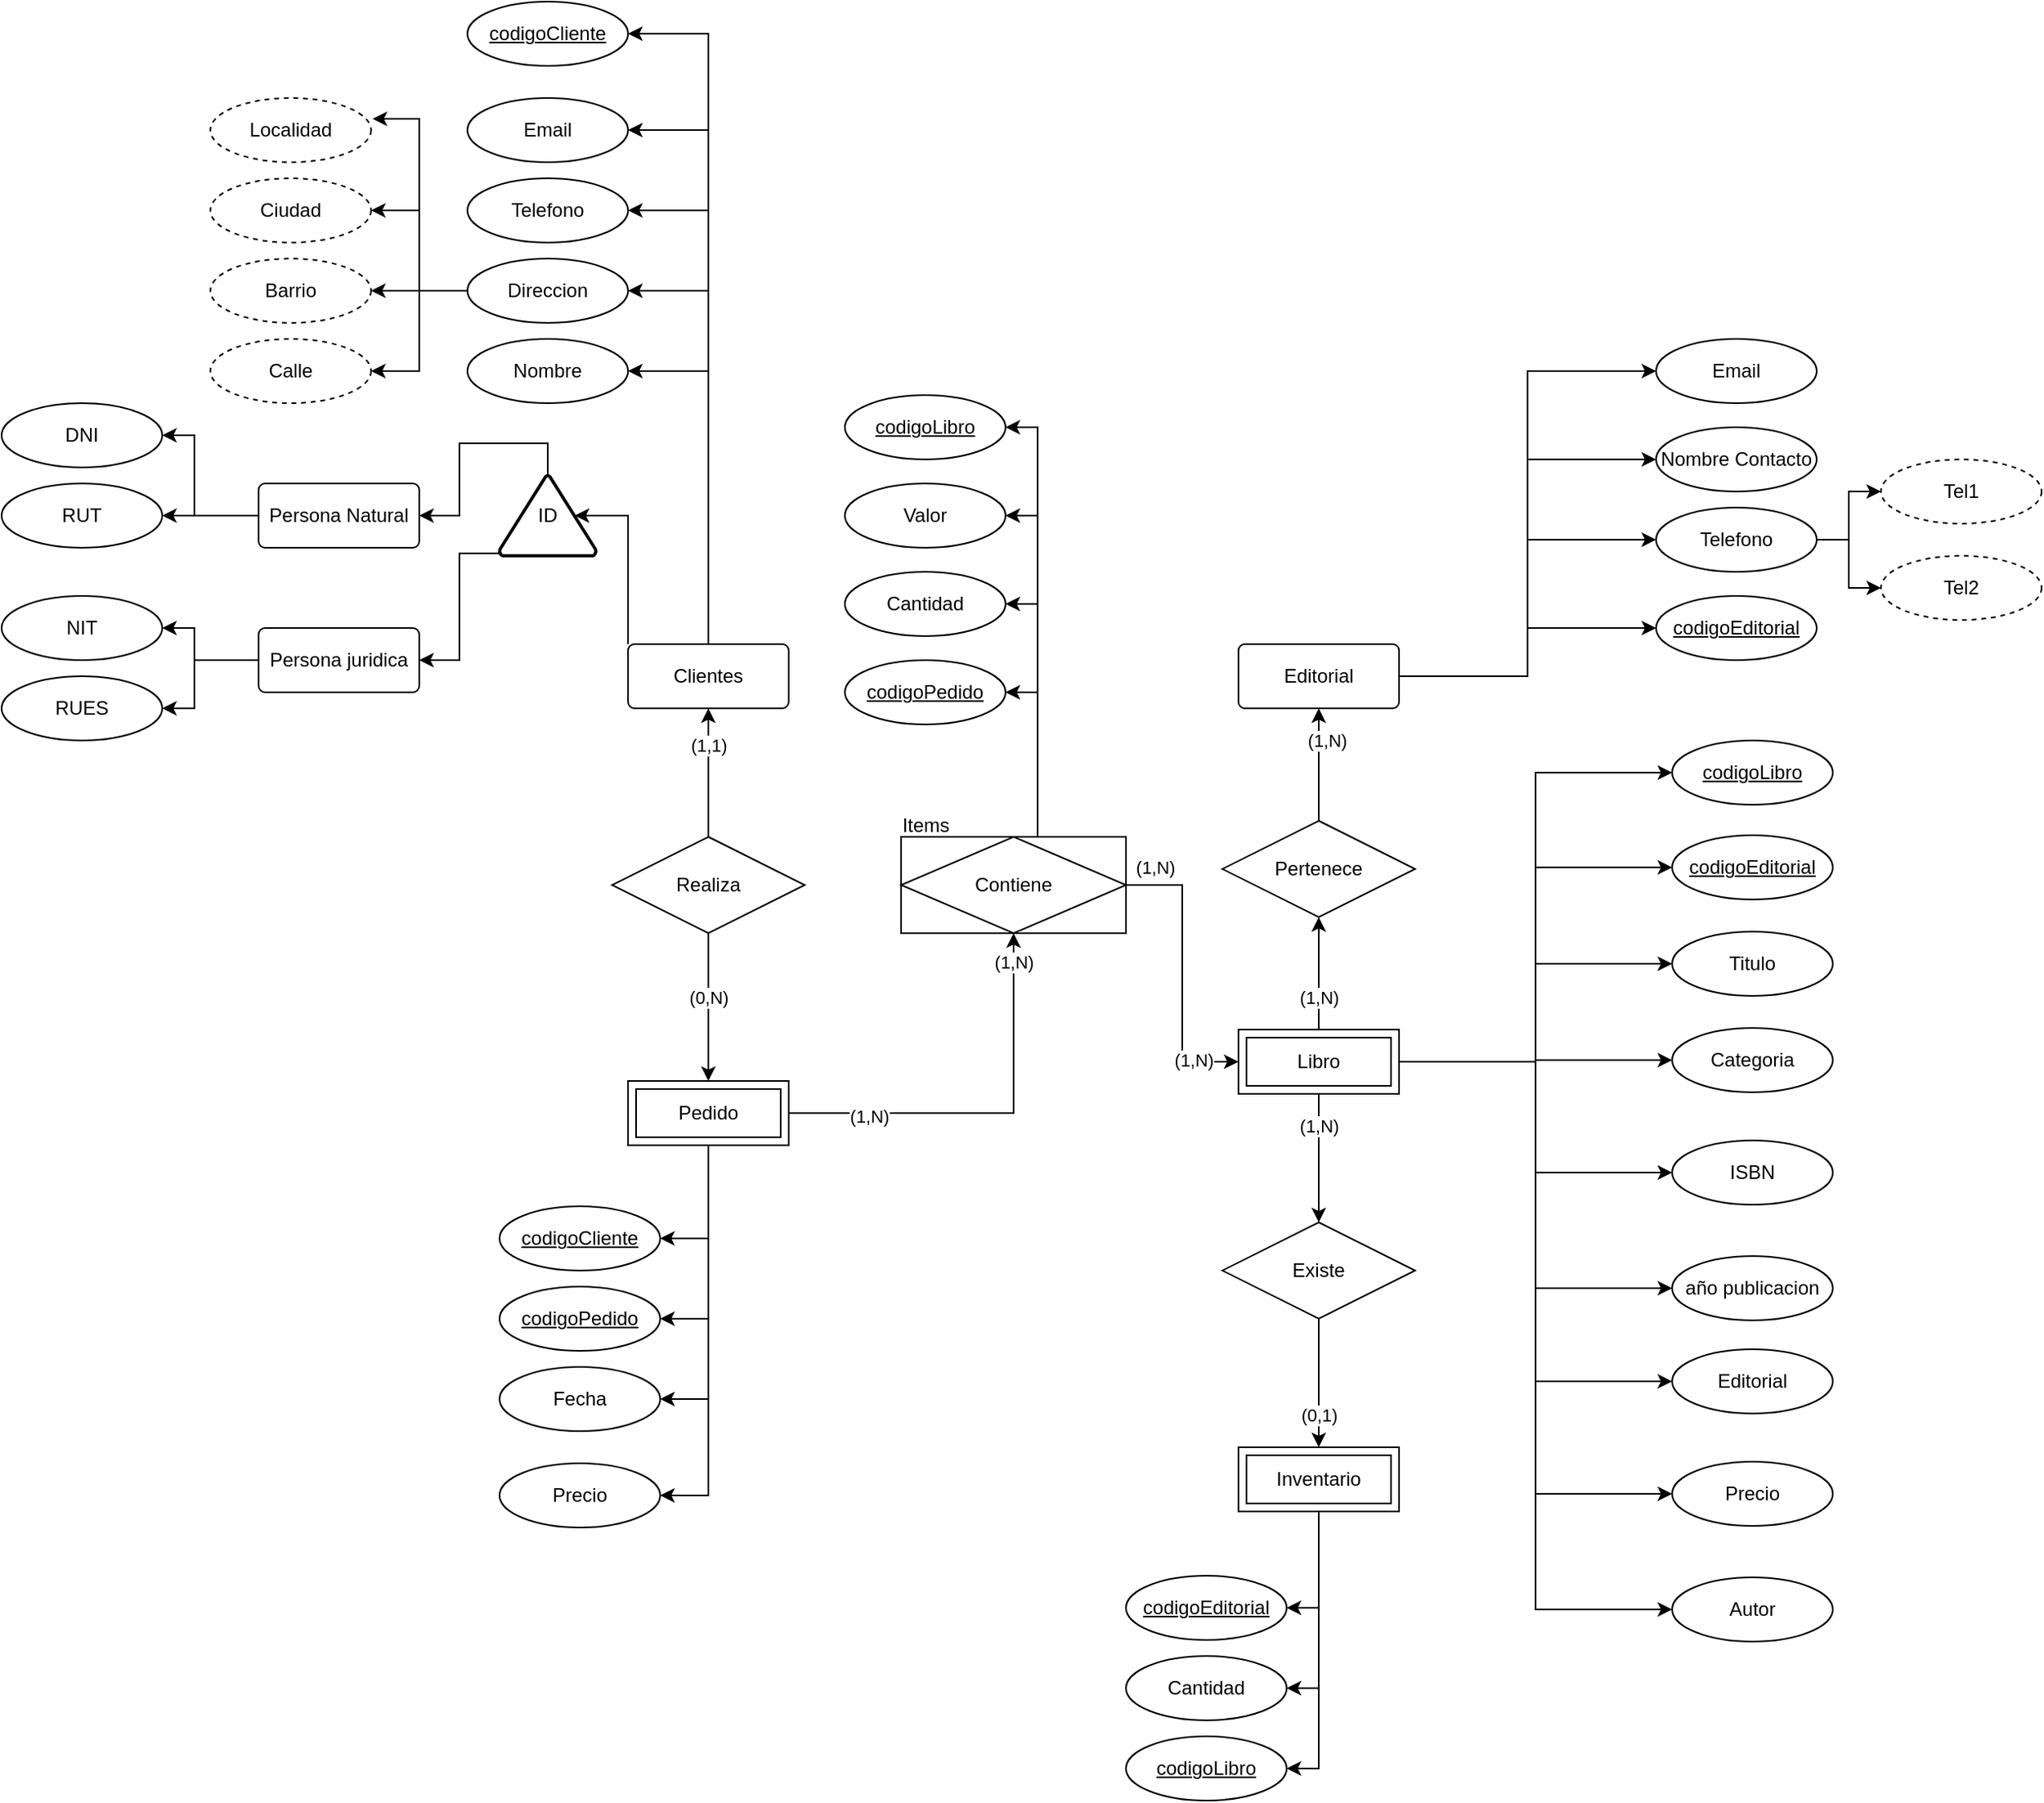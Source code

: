 <mxfile version="27.0.3">
  <diagram name="Página-1" id="Roh5DeaUwdwDcN9hR8X1">
    <mxGraphModel dx="4877" dy="1873" grid="1" gridSize="10" guides="1" tooltips="1" connect="1" arrows="1" fold="1" page="1" pageScale="1" pageWidth="827" pageHeight="1169" math="0" shadow="0">
      <root>
        <mxCell id="0" />
        <mxCell id="1" parent="0" />
        <mxCell id="jLFk8ZR3Sxxu4QvvtV1Y-114" style="edgeStyle=orthogonalEdgeStyle;rounded=0;orthogonalLoop=1;jettySize=auto;html=1;exitX=1;exitY=0.5;exitDx=0;exitDy=0;entryX=0;entryY=0.5;entryDx=0;entryDy=0;" edge="1" parent="1" source="jLFk8ZR3Sxxu4QvvtV1Y-1" target="jLFk8ZR3Sxxu4QvvtV1Y-103">
          <mxGeometry relative="1" as="geometry" />
        </mxCell>
        <mxCell id="jLFk8ZR3Sxxu4QvvtV1Y-115" style="edgeStyle=orthogonalEdgeStyle;rounded=0;orthogonalLoop=1;jettySize=auto;html=1;exitX=1;exitY=0.5;exitDx=0;exitDy=0;entryX=0;entryY=0.5;entryDx=0;entryDy=0;" edge="1" parent="1" source="jLFk8ZR3Sxxu4QvvtV1Y-1" target="jLFk8ZR3Sxxu4QvvtV1Y-102">
          <mxGeometry relative="1" as="geometry" />
        </mxCell>
        <mxCell id="jLFk8ZR3Sxxu4QvvtV1Y-116" style="edgeStyle=orthogonalEdgeStyle;rounded=0;orthogonalLoop=1;jettySize=auto;html=1;exitX=1;exitY=0.5;exitDx=0;exitDy=0;entryX=0;entryY=0.5;entryDx=0;entryDy=0;" edge="1" parent="1" source="jLFk8ZR3Sxxu4QvvtV1Y-1" target="jLFk8ZR3Sxxu4QvvtV1Y-104">
          <mxGeometry relative="1" as="geometry" />
        </mxCell>
        <mxCell id="jLFk8ZR3Sxxu4QvvtV1Y-121" style="edgeStyle=orthogonalEdgeStyle;rounded=0;orthogonalLoop=1;jettySize=auto;html=1;exitX=1;exitY=0.5;exitDx=0;exitDy=0;entryX=0;entryY=0.5;entryDx=0;entryDy=0;" edge="1" parent="1" source="jLFk8ZR3Sxxu4QvvtV1Y-1" target="jLFk8ZR3Sxxu4QvvtV1Y-120">
          <mxGeometry relative="1" as="geometry" />
        </mxCell>
        <mxCell id="jLFk8ZR3Sxxu4QvvtV1Y-1" value="Editorial" style="rounded=1;arcSize=10;whiteSpace=wrap;html=1;align=center;" vertex="1" parent="1">
          <mxGeometry x="640" y="420" width="100" height="40" as="geometry" />
        </mxCell>
        <mxCell id="jLFk8ZR3Sxxu4QvvtV1Y-45" style="edgeStyle=orthogonalEdgeStyle;rounded=0;orthogonalLoop=1;jettySize=auto;html=1;exitX=0.5;exitY=0;exitDx=0;exitDy=0;entryX=1;entryY=0.5;entryDx=0;entryDy=0;" edge="1" parent="1" source="jLFk8ZR3Sxxu4QvvtV1Y-2" target="jLFk8ZR3Sxxu4QvvtV1Y-43">
          <mxGeometry relative="1" as="geometry" />
        </mxCell>
        <mxCell id="jLFk8ZR3Sxxu4QvvtV1Y-46" style="edgeStyle=orthogonalEdgeStyle;rounded=0;orthogonalLoop=1;jettySize=auto;html=1;exitX=0.5;exitY=0;exitDx=0;exitDy=0;entryX=1;entryY=0.5;entryDx=0;entryDy=0;" edge="1" parent="1" source="jLFk8ZR3Sxxu4QvvtV1Y-2" target="jLFk8ZR3Sxxu4QvvtV1Y-41">
          <mxGeometry relative="1" as="geometry" />
        </mxCell>
        <mxCell id="jLFk8ZR3Sxxu4QvvtV1Y-47" style="edgeStyle=orthogonalEdgeStyle;rounded=0;orthogonalLoop=1;jettySize=auto;html=1;exitX=0.5;exitY=0;exitDx=0;exitDy=0;entryX=1;entryY=0.5;entryDx=0;entryDy=0;" edge="1" parent="1" source="jLFk8ZR3Sxxu4QvvtV1Y-2" target="jLFk8ZR3Sxxu4QvvtV1Y-42">
          <mxGeometry relative="1" as="geometry" />
        </mxCell>
        <mxCell id="jLFk8ZR3Sxxu4QvvtV1Y-48" style="edgeStyle=orthogonalEdgeStyle;rounded=0;orthogonalLoop=1;jettySize=auto;html=1;exitX=0.5;exitY=0;exitDx=0;exitDy=0;entryX=1;entryY=0.5;entryDx=0;entryDy=0;" edge="1" parent="1" source="jLFk8ZR3Sxxu4QvvtV1Y-2" target="jLFk8ZR3Sxxu4QvvtV1Y-44">
          <mxGeometry relative="1" as="geometry" />
        </mxCell>
        <mxCell id="jLFk8ZR3Sxxu4QvvtV1Y-119" style="edgeStyle=orthogonalEdgeStyle;rounded=0;orthogonalLoop=1;jettySize=auto;html=1;exitX=0.5;exitY=0;exitDx=0;exitDy=0;entryX=1;entryY=0.5;entryDx=0;entryDy=0;" edge="1" parent="1" source="jLFk8ZR3Sxxu4QvvtV1Y-2" target="jLFk8ZR3Sxxu4QvvtV1Y-117">
          <mxGeometry relative="1" as="geometry" />
        </mxCell>
        <mxCell id="jLFk8ZR3Sxxu4QvvtV1Y-2" value="Clientes" style="rounded=1;arcSize=10;whiteSpace=wrap;html=1;align=center;" vertex="1" parent="1">
          <mxGeometry x="260" y="420" width="100" height="40" as="geometry" />
        </mxCell>
        <mxCell id="jLFk8ZR3Sxxu4QvvtV1Y-138" style="edgeStyle=orthogonalEdgeStyle;rounded=0;orthogonalLoop=1;jettySize=auto;html=1;exitX=0.5;exitY=1;exitDx=0;exitDy=0;entryX=1;entryY=0.5;entryDx=0;entryDy=0;" edge="1" parent="1" source="jLFk8ZR3Sxxu4QvvtV1Y-3" target="jLFk8ZR3Sxxu4QvvtV1Y-126">
          <mxGeometry relative="1" as="geometry" />
        </mxCell>
        <mxCell id="jLFk8ZR3Sxxu4QvvtV1Y-139" style="edgeStyle=orthogonalEdgeStyle;rounded=0;orthogonalLoop=1;jettySize=auto;html=1;exitX=0.5;exitY=1;exitDx=0;exitDy=0;entryX=1;entryY=0.5;entryDx=0;entryDy=0;" edge="1" parent="1" source="jLFk8ZR3Sxxu4QvvtV1Y-3" target="jLFk8ZR3Sxxu4QvvtV1Y-86">
          <mxGeometry relative="1" as="geometry" />
        </mxCell>
        <mxCell id="jLFk8ZR3Sxxu4QvvtV1Y-142" style="edgeStyle=orthogonalEdgeStyle;rounded=0;orthogonalLoop=1;jettySize=auto;html=1;exitX=0.5;exitY=1;exitDx=0;exitDy=0;entryX=1;entryY=0.5;entryDx=0;entryDy=0;" edge="1" parent="1" source="jLFk8ZR3Sxxu4QvvtV1Y-3" target="jLFk8ZR3Sxxu4QvvtV1Y-141">
          <mxGeometry relative="1" as="geometry" />
        </mxCell>
        <mxCell id="jLFk8ZR3Sxxu4QvvtV1Y-3" value="Inventario" style="shape=ext;margin=3;double=1;whiteSpace=wrap;html=1;align=center;" vertex="1" parent="1">
          <mxGeometry x="640" y="920" width="100" height="40" as="geometry" />
        </mxCell>
        <mxCell id="jLFk8ZR3Sxxu4QvvtV1Y-27" style="edgeStyle=orthogonalEdgeStyle;rounded=0;orthogonalLoop=1;jettySize=auto;html=1;exitX=0.5;exitY=0;exitDx=0;exitDy=0;entryX=0.5;entryY=1;entryDx=0;entryDy=0;" edge="1" parent="1" source="jLFk8ZR3Sxxu4QvvtV1Y-4" target="jLFk8ZR3Sxxu4QvvtV1Y-26">
          <mxGeometry relative="1" as="geometry" />
        </mxCell>
        <mxCell id="jLFk8ZR3Sxxu4QvvtV1Y-32" style="edgeStyle=orthogonalEdgeStyle;rounded=0;orthogonalLoop=1;jettySize=auto;html=1;exitX=0.5;exitY=1;exitDx=0;exitDy=0;entryX=0.5;entryY=0;entryDx=0;entryDy=0;" edge="1" parent="1" source="jLFk8ZR3Sxxu4QvvtV1Y-4" target="jLFk8ZR3Sxxu4QvvtV1Y-31">
          <mxGeometry relative="1" as="geometry" />
        </mxCell>
        <mxCell id="jLFk8ZR3Sxxu4QvvtV1Y-95" style="edgeStyle=orthogonalEdgeStyle;rounded=0;orthogonalLoop=1;jettySize=auto;html=1;exitX=1;exitY=0.5;exitDx=0;exitDy=0;entryX=0;entryY=0.5;entryDx=0;entryDy=0;" edge="1" parent="1" source="jLFk8ZR3Sxxu4QvvtV1Y-4" target="jLFk8ZR3Sxxu4QvvtV1Y-94">
          <mxGeometry relative="1" as="geometry" />
        </mxCell>
        <mxCell id="jLFk8ZR3Sxxu4QvvtV1Y-96" style="edgeStyle=orthogonalEdgeStyle;rounded=0;orthogonalLoop=1;jettySize=auto;html=1;exitX=1;exitY=0.5;exitDx=0;exitDy=0;entryX=0;entryY=0.5;entryDx=0;entryDy=0;" edge="1" parent="1" source="jLFk8ZR3Sxxu4QvvtV1Y-4" target="jLFk8ZR3Sxxu4QvvtV1Y-88">
          <mxGeometry relative="1" as="geometry" />
        </mxCell>
        <mxCell id="jLFk8ZR3Sxxu4QvvtV1Y-97" style="edgeStyle=orthogonalEdgeStyle;rounded=0;orthogonalLoop=1;jettySize=auto;html=1;exitX=1;exitY=0.5;exitDx=0;exitDy=0;entryX=0;entryY=0.5;entryDx=0;entryDy=0;" edge="1" parent="1" source="jLFk8ZR3Sxxu4QvvtV1Y-4" target="jLFk8ZR3Sxxu4QvvtV1Y-89">
          <mxGeometry relative="1" as="geometry" />
        </mxCell>
        <mxCell id="jLFk8ZR3Sxxu4QvvtV1Y-98" style="edgeStyle=orthogonalEdgeStyle;rounded=0;orthogonalLoop=1;jettySize=auto;html=1;exitX=1;exitY=0.5;exitDx=0;exitDy=0;entryX=0;entryY=0.5;entryDx=0;entryDy=0;" edge="1" parent="1" source="jLFk8ZR3Sxxu4QvvtV1Y-4" target="jLFk8ZR3Sxxu4QvvtV1Y-90">
          <mxGeometry relative="1" as="geometry" />
        </mxCell>
        <mxCell id="jLFk8ZR3Sxxu4QvvtV1Y-99" style="edgeStyle=orthogonalEdgeStyle;rounded=0;orthogonalLoop=1;jettySize=auto;html=1;exitX=1;exitY=0.5;exitDx=0;exitDy=0;entryX=0;entryY=0.5;entryDx=0;entryDy=0;" edge="1" parent="1" source="jLFk8ZR3Sxxu4QvvtV1Y-4" target="jLFk8ZR3Sxxu4QvvtV1Y-91">
          <mxGeometry relative="1" as="geometry" />
        </mxCell>
        <mxCell id="jLFk8ZR3Sxxu4QvvtV1Y-100" style="edgeStyle=orthogonalEdgeStyle;rounded=0;orthogonalLoop=1;jettySize=auto;html=1;exitX=1;exitY=0.5;exitDx=0;exitDy=0;entryX=0;entryY=0.5;entryDx=0;entryDy=0;" edge="1" parent="1" source="jLFk8ZR3Sxxu4QvvtV1Y-4" target="jLFk8ZR3Sxxu4QvvtV1Y-92">
          <mxGeometry relative="1" as="geometry" />
        </mxCell>
        <mxCell id="jLFk8ZR3Sxxu4QvvtV1Y-101" style="edgeStyle=orthogonalEdgeStyle;rounded=0;orthogonalLoop=1;jettySize=auto;html=1;exitX=1;exitY=0.5;exitDx=0;exitDy=0;entryX=0;entryY=0.5;entryDx=0;entryDy=0;" edge="1" parent="1" source="jLFk8ZR3Sxxu4QvvtV1Y-4" target="jLFk8ZR3Sxxu4QvvtV1Y-93">
          <mxGeometry relative="1" as="geometry" />
        </mxCell>
        <mxCell id="jLFk8ZR3Sxxu4QvvtV1Y-125" style="edgeStyle=orthogonalEdgeStyle;rounded=0;orthogonalLoop=1;jettySize=auto;html=1;exitX=1;exitY=0.5;exitDx=0;exitDy=0;entryX=0;entryY=0.5;entryDx=0;entryDy=0;" edge="1" parent="1" source="jLFk8ZR3Sxxu4QvvtV1Y-4" target="jLFk8ZR3Sxxu4QvvtV1Y-124">
          <mxGeometry relative="1" as="geometry" />
        </mxCell>
        <mxCell id="jLFk8ZR3Sxxu4QvvtV1Y-137" style="edgeStyle=orthogonalEdgeStyle;rounded=0;orthogonalLoop=1;jettySize=auto;html=1;exitX=1;exitY=0.5;exitDx=0;exitDy=0;entryX=0;entryY=0.5;entryDx=0;entryDy=0;" edge="1" parent="1" source="jLFk8ZR3Sxxu4QvvtV1Y-4" target="jLFk8ZR3Sxxu4QvvtV1Y-136">
          <mxGeometry relative="1" as="geometry" />
        </mxCell>
        <mxCell id="jLFk8ZR3Sxxu4QvvtV1Y-4" value="Libro" style="shape=ext;margin=3;double=1;whiteSpace=wrap;html=1;align=center;" vertex="1" parent="1">
          <mxGeometry x="640" y="660" width="100" height="40" as="geometry" />
        </mxCell>
        <mxCell id="jLFk8ZR3Sxxu4QvvtV1Y-23" style="edgeStyle=orthogonalEdgeStyle;rounded=0;orthogonalLoop=1;jettySize=auto;html=1;exitX=1;exitY=0.5;exitDx=0;exitDy=0;entryX=0.5;entryY=1;entryDx=0;entryDy=0;" edge="1" parent="1" source="jLFk8ZR3Sxxu4QvvtV1Y-5" target="jLFk8ZR3Sxxu4QvvtV1Y-36">
          <mxGeometry relative="1" as="geometry">
            <mxPoint x="480" y="590" as="targetPoint" />
          </mxGeometry>
        </mxCell>
        <mxCell id="jLFk8ZR3Sxxu4QvvtV1Y-24" value="(1,N)" style="edgeLabel;html=1;align=center;verticalAlign=middle;resizable=0;points=[];" vertex="1" connectable="0" parent="jLFk8ZR3Sxxu4QvvtV1Y-23">
          <mxGeometry x="-0.607" y="-2" relative="1" as="geometry">
            <mxPoint as="offset" />
          </mxGeometry>
        </mxCell>
        <mxCell id="jLFk8ZR3Sxxu4QvvtV1Y-80" style="edgeStyle=orthogonalEdgeStyle;rounded=0;orthogonalLoop=1;jettySize=auto;html=1;exitX=0.5;exitY=1;exitDx=0;exitDy=0;entryX=1;entryY=0.5;entryDx=0;entryDy=0;" edge="1" parent="1" source="jLFk8ZR3Sxxu4QvvtV1Y-5" target="jLFk8ZR3Sxxu4QvvtV1Y-77">
          <mxGeometry relative="1" as="geometry" />
        </mxCell>
        <mxCell id="jLFk8ZR3Sxxu4QvvtV1Y-81" style="edgeStyle=orthogonalEdgeStyle;rounded=0;orthogonalLoop=1;jettySize=auto;html=1;exitX=0.5;exitY=1;exitDx=0;exitDy=0;entryX=1;entryY=0.5;entryDx=0;entryDy=0;" edge="1" parent="1" source="jLFk8ZR3Sxxu4QvvtV1Y-5" target="jLFk8ZR3Sxxu4QvvtV1Y-78">
          <mxGeometry relative="1" as="geometry" />
        </mxCell>
        <mxCell id="jLFk8ZR3Sxxu4QvvtV1Y-123" style="edgeStyle=orthogonalEdgeStyle;rounded=0;orthogonalLoop=1;jettySize=auto;html=1;exitX=0.5;exitY=1;exitDx=0;exitDy=0;entryX=1;entryY=0.5;entryDx=0;entryDy=0;" edge="1" parent="1" source="jLFk8ZR3Sxxu4QvvtV1Y-5" target="jLFk8ZR3Sxxu4QvvtV1Y-122">
          <mxGeometry relative="1" as="geometry" />
        </mxCell>
        <mxCell id="jLFk8ZR3Sxxu4QvvtV1Y-129" style="edgeStyle=orthogonalEdgeStyle;rounded=0;orthogonalLoop=1;jettySize=auto;html=1;exitX=0.5;exitY=1;exitDx=0;exitDy=0;entryX=1;entryY=0.5;entryDx=0;entryDy=0;" edge="1" parent="1" source="jLFk8ZR3Sxxu4QvvtV1Y-5" target="jLFk8ZR3Sxxu4QvvtV1Y-128">
          <mxGeometry relative="1" as="geometry" />
        </mxCell>
        <mxCell id="jLFk8ZR3Sxxu4QvvtV1Y-5" value="Pedido" style="shape=ext;margin=3;double=1;whiteSpace=wrap;html=1;align=center;" vertex="1" parent="1">
          <mxGeometry x="260" y="692" width="100" height="40" as="geometry" />
        </mxCell>
        <mxCell id="jLFk8ZR3Sxxu4QvvtV1Y-7" style="edgeStyle=orthogonalEdgeStyle;rounded=0;orthogonalLoop=1;jettySize=auto;html=1;" edge="1" parent="1" source="jLFk8ZR3Sxxu4QvvtV1Y-6" target="jLFk8ZR3Sxxu4QvvtV1Y-2">
          <mxGeometry relative="1" as="geometry" />
        </mxCell>
        <mxCell id="jLFk8ZR3Sxxu4QvvtV1Y-16" value="(1,1)" style="edgeLabel;html=1;align=center;verticalAlign=middle;resizable=0;points=[];" vertex="1" connectable="0" parent="jLFk8ZR3Sxxu4QvvtV1Y-7">
          <mxGeometry x="0.429" y="-1" relative="1" as="geometry">
            <mxPoint x="-1" as="offset" />
          </mxGeometry>
        </mxCell>
        <mxCell id="jLFk8ZR3Sxxu4QvvtV1Y-8" style="edgeStyle=orthogonalEdgeStyle;rounded=0;orthogonalLoop=1;jettySize=auto;html=1;" edge="1" parent="1" source="jLFk8ZR3Sxxu4QvvtV1Y-6" target="jLFk8ZR3Sxxu4QvvtV1Y-5">
          <mxGeometry relative="1" as="geometry" />
        </mxCell>
        <mxCell id="jLFk8ZR3Sxxu4QvvtV1Y-6" value="Realiza" style="shape=rhombus;perimeter=rhombusPerimeter;whiteSpace=wrap;html=1;align=center;" vertex="1" parent="1">
          <mxGeometry x="250" y="540" width="120" height="60" as="geometry" />
        </mxCell>
        <mxCell id="jLFk8ZR3Sxxu4QvvtV1Y-19" value="(0,N)" style="edgeLabel;html=1;align=center;verticalAlign=middle;resizable=0;points=[];" vertex="1" connectable="0" parent="1">
          <mxGeometry x="310.0" y="640" as="geometry" />
        </mxCell>
        <mxCell id="jLFk8ZR3Sxxu4QvvtV1Y-22" style="edgeStyle=orthogonalEdgeStyle;rounded=0;orthogonalLoop=1;jettySize=auto;html=1;exitX=1;exitY=0.5;exitDx=0;exitDy=0;entryX=0;entryY=0.5;entryDx=0;entryDy=0;" edge="1" parent="1" source="jLFk8ZR3Sxxu4QvvtV1Y-36" target="jLFk8ZR3Sxxu4QvvtV1Y-4">
          <mxGeometry relative="1" as="geometry">
            <mxPoint x="540" y="560" as="sourcePoint" />
          </mxGeometry>
        </mxCell>
        <mxCell id="jLFk8ZR3Sxxu4QvvtV1Y-25" value="(1,N)" style="edgeLabel;html=1;align=center;verticalAlign=middle;resizable=0;points=[];" vertex="1" connectable="0" parent="jLFk8ZR3Sxxu4QvvtV1Y-22">
          <mxGeometry x="0.689" y="1" relative="1" as="geometry">
            <mxPoint as="offset" />
          </mxGeometry>
        </mxCell>
        <mxCell id="jLFk8ZR3Sxxu4QvvtV1Y-28" style="edgeStyle=orthogonalEdgeStyle;rounded=0;orthogonalLoop=1;jettySize=auto;html=1;exitX=0.5;exitY=0;exitDx=0;exitDy=0;entryX=0.5;entryY=1;entryDx=0;entryDy=0;" edge="1" parent="1" source="jLFk8ZR3Sxxu4QvvtV1Y-26" target="jLFk8ZR3Sxxu4QvvtV1Y-1">
          <mxGeometry relative="1" as="geometry" />
        </mxCell>
        <mxCell id="jLFk8ZR3Sxxu4QvvtV1Y-26" value="Pertenece" style="shape=rhombus;perimeter=rhombusPerimeter;whiteSpace=wrap;html=1;align=center;" vertex="1" parent="1">
          <mxGeometry x="630" y="530" width="120" height="60" as="geometry" />
        </mxCell>
        <mxCell id="jLFk8ZR3Sxxu4QvvtV1Y-29" value="(1,N)" style="edgeLabel;html=1;align=center;verticalAlign=middle;resizable=0;points=[];" vertex="1" connectable="0" parent="1">
          <mxGeometry x="690" y="640" as="geometry" />
        </mxCell>
        <mxCell id="jLFk8ZR3Sxxu4QvvtV1Y-30" value="(1,N)" style="edgeLabel;html=1;align=center;verticalAlign=middle;resizable=0;points=[];" vertex="1" connectable="0" parent="1">
          <mxGeometry x="680" y="590" as="geometry">
            <mxPoint x="15" y="-110" as="offset" />
          </mxGeometry>
        </mxCell>
        <mxCell id="jLFk8ZR3Sxxu4QvvtV1Y-33" style="edgeStyle=orthogonalEdgeStyle;rounded=0;orthogonalLoop=1;jettySize=auto;html=1;exitX=0.5;exitY=1;exitDx=0;exitDy=0;entryX=0.5;entryY=0;entryDx=0;entryDy=0;" edge="1" parent="1" source="jLFk8ZR3Sxxu4QvvtV1Y-31" target="jLFk8ZR3Sxxu4QvvtV1Y-3">
          <mxGeometry relative="1" as="geometry" />
        </mxCell>
        <mxCell id="jLFk8ZR3Sxxu4QvvtV1Y-31" value="Existe" style="shape=rhombus;perimeter=rhombusPerimeter;whiteSpace=wrap;html=1;align=center;" vertex="1" parent="1">
          <mxGeometry x="630" y="780" width="120" height="60" as="geometry" />
        </mxCell>
        <mxCell id="jLFk8ZR3Sxxu4QvvtV1Y-34" value="(1,N)" style="edgeLabel;html=1;align=center;verticalAlign=middle;resizable=0;points=[];" vertex="1" connectable="0" parent="1">
          <mxGeometry x="690" y="720" as="geometry" />
        </mxCell>
        <mxCell id="jLFk8ZR3Sxxu4QvvtV1Y-35" value="(0,1)" style="edgeLabel;html=1;align=center;verticalAlign=middle;resizable=0;points=[];" vertex="1" connectable="0" parent="1">
          <mxGeometry x="690" y="900" as="geometry" />
        </mxCell>
        <mxCell id="jLFk8ZR3Sxxu4QvvtV1Y-143" style="edgeStyle=orthogonalEdgeStyle;rounded=0;orthogonalLoop=1;jettySize=auto;html=1;exitX=0.5;exitY=0;exitDx=0;exitDy=0;entryX=1;entryY=0.5;entryDx=0;entryDy=0;" edge="1" parent="1" source="jLFk8ZR3Sxxu4QvvtV1Y-36" target="jLFk8ZR3Sxxu4QvvtV1Y-134">
          <mxGeometry relative="1" as="geometry">
            <Array as="points">
              <mxPoint x="515" y="540" />
              <mxPoint x="515" y="450" />
            </Array>
          </mxGeometry>
        </mxCell>
        <mxCell id="jLFk8ZR3Sxxu4QvvtV1Y-144" style="edgeStyle=orthogonalEdgeStyle;rounded=0;orthogonalLoop=1;jettySize=auto;html=1;exitX=0.5;exitY=0;exitDx=0;exitDy=0;entryX=1;entryY=0.5;entryDx=0;entryDy=0;" edge="1" parent="1" source="jLFk8ZR3Sxxu4QvvtV1Y-36" target="jLFk8ZR3Sxxu4QvvtV1Y-130">
          <mxGeometry relative="1" as="geometry">
            <Array as="points">
              <mxPoint x="515" y="540" />
              <mxPoint x="515" y="395" />
            </Array>
          </mxGeometry>
        </mxCell>
        <mxCell id="jLFk8ZR3Sxxu4QvvtV1Y-145" style="edgeStyle=orthogonalEdgeStyle;rounded=0;orthogonalLoop=1;jettySize=auto;html=1;exitX=0.5;exitY=0;exitDx=0;exitDy=0;entryX=1;entryY=0.5;entryDx=0;entryDy=0;" edge="1" parent="1" source="jLFk8ZR3Sxxu4QvvtV1Y-36" target="jLFk8ZR3Sxxu4QvvtV1Y-131">
          <mxGeometry relative="1" as="geometry">
            <Array as="points">
              <mxPoint x="515" y="540" />
              <mxPoint x="515" y="340" />
            </Array>
          </mxGeometry>
        </mxCell>
        <mxCell id="jLFk8ZR3Sxxu4QvvtV1Y-146" style="edgeStyle=orthogonalEdgeStyle;rounded=0;orthogonalLoop=1;jettySize=auto;html=1;exitX=0.5;exitY=0;exitDx=0;exitDy=0;entryX=1;entryY=0.5;entryDx=0;entryDy=0;" edge="1" parent="1" source="jLFk8ZR3Sxxu4QvvtV1Y-36" target="jLFk8ZR3Sxxu4QvvtV1Y-140">
          <mxGeometry relative="1" as="geometry">
            <Array as="points">
              <mxPoint x="515" y="540" />
              <mxPoint x="515" y="285" />
            </Array>
          </mxGeometry>
        </mxCell>
        <mxCell id="jLFk8ZR3Sxxu4QvvtV1Y-36" value="Contiene" style="shape=associativeEntity;whiteSpace=wrap;html=1;align=center;" vertex="1" parent="1">
          <mxGeometry x="430" y="540" width="140" height="60" as="geometry" />
        </mxCell>
        <mxCell id="jLFk8ZR3Sxxu4QvvtV1Y-37" value="Items" style="text;html=1;align=center;verticalAlign=middle;resizable=0;points=[];autosize=1;strokeColor=none;fillColor=none;" vertex="1" parent="1">
          <mxGeometry x="420" y="518" width="50" height="30" as="geometry" />
        </mxCell>
        <mxCell id="jLFk8ZR3Sxxu4QvvtV1Y-38" value="(1,N)" style="edgeLabel;html=1;align=center;verticalAlign=middle;resizable=0;points=[];" vertex="1" connectable="0" parent="1">
          <mxGeometry x="420" y="692" as="geometry">
            <mxPoint x="80" y="-74" as="offset" />
          </mxGeometry>
        </mxCell>
        <mxCell id="jLFk8ZR3Sxxu4QvvtV1Y-39" value="(1,N)" style="edgeLabel;html=1;align=center;verticalAlign=middle;resizable=0;points=[];" vertex="1" connectable="0" parent="1">
          <mxGeometry x="430" y="700" as="geometry">
            <mxPoint x="158" y="-141" as="offset" />
          </mxGeometry>
        </mxCell>
        <mxCell id="jLFk8ZR3Sxxu4QvvtV1Y-53" style="edgeStyle=orthogonalEdgeStyle;rounded=0;orthogonalLoop=1;jettySize=auto;html=1;exitX=0;exitY=0.5;exitDx=0;exitDy=0;entryX=1;entryY=0.5;entryDx=0;entryDy=0;" edge="1" parent="1" source="jLFk8ZR3Sxxu4QvvtV1Y-41" target="jLFk8ZR3Sxxu4QvvtV1Y-52">
          <mxGeometry relative="1" as="geometry" />
        </mxCell>
        <mxCell id="jLFk8ZR3Sxxu4QvvtV1Y-54" style="edgeStyle=orthogonalEdgeStyle;rounded=0;orthogonalLoop=1;jettySize=auto;html=1;exitX=0;exitY=0.5;exitDx=0;exitDy=0;entryX=1;entryY=0.5;entryDx=0;entryDy=0;" edge="1" parent="1" source="jLFk8ZR3Sxxu4QvvtV1Y-41" target="jLFk8ZR3Sxxu4QvvtV1Y-49">
          <mxGeometry relative="1" as="geometry" />
        </mxCell>
        <mxCell id="jLFk8ZR3Sxxu4QvvtV1Y-55" style="edgeStyle=orthogonalEdgeStyle;rounded=0;orthogonalLoop=1;jettySize=auto;html=1;exitX=0;exitY=0.5;exitDx=0;exitDy=0;entryX=1;entryY=0.5;entryDx=0;entryDy=0;" edge="1" parent="1" source="jLFk8ZR3Sxxu4QvvtV1Y-41" target="jLFk8ZR3Sxxu4QvvtV1Y-50">
          <mxGeometry relative="1" as="geometry" />
        </mxCell>
        <mxCell id="jLFk8ZR3Sxxu4QvvtV1Y-41" value="Direccion" style="ellipse;whiteSpace=wrap;html=1;align=center;" vertex="1" parent="1">
          <mxGeometry x="160" y="180" width="100" height="40" as="geometry" />
        </mxCell>
        <mxCell id="jLFk8ZR3Sxxu4QvvtV1Y-42" value="Telefono" style="ellipse;whiteSpace=wrap;html=1;align=center;" vertex="1" parent="1">
          <mxGeometry x="160" y="130" width="100" height="40" as="geometry" />
        </mxCell>
        <mxCell id="jLFk8ZR3Sxxu4QvvtV1Y-43" value="Nombre" style="ellipse;whiteSpace=wrap;html=1;align=center;" vertex="1" parent="1">
          <mxGeometry x="160" y="230" width="100" height="40" as="geometry" />
        </mxCell>
        <mxCell id="jLFk8ZR3Sxxu4QvvtV1Y-44" value="Email" style="ellipse;whiteSpace=wrap;html=1;align=center;" vertex="1" parent="1">
          <mxGeometry x="160" y="80" width="100" height="40" as="geometry" />
        </mxCell>
        <mxCell id="jLFk8ZR3Sxxu4QvvtV1Y-49" value="Barrio" style="ellipse;whiteSpace=wrap;html=1;align=center;dashed=1;" vertex="1" parent="1">
          <mxGeometry y="180" width="100" height="40" as="geometry" />
        </mxCell>
        <mxCell id="jLFk8ZR3Sxxu4QvvtV1Y-50" value="Ciudad" style="ellipse;whiteSpace=wrap;html=1;align=center;dashed=1;" vertex="1" parent="1">
          <mxGeometry y="130" width="100" height="40" as="geometry" />
        </mxCell>
        <mxCell id="jLFk8ZR3Sxxu4QvvtV1Y-51" value="Localidad" style="ellipse;whiteSpace=wrap;html=1;align=center;dashed=1;" vertex="1" parent="1">
          <mxGeometry y="80" width="100" height="40" as="geometry" />
        </mxCell>
        <mxCell id="jLFk8ZR3Sxxu4QvvtV1Y-52" value="Calle" style="ellipse;whiteSpace=wrap;html=1;align=center;dashed=1;" vertex="1" parent="1">
          <mxGeometry y="230" width="100" height="40" as="geometry" />
        </mxCell>
        <mxCell id="jLFk8ZR3Sxxu4QvvtV1Y-56" style="edgeStyle=orthogonalEdgeStyle;rounded=0;orthogonalLoop=1;jettySize=auto;html=1;exitX=0;exitY=0.5;exitDx=0;exitDy=0;entryX=1.01;entryY=0.325;entryDx=0;entryDy=0;entryPerimeter=0;" edge="1" parent="1" source="jLFk8ZR3Sxxu4QvvtV1Y-41" target="jLFk8ZR3Sxxu4QvvtV1Y-51">
          <mxGeometry relative="1" as="geometry" />
        </mxCell>
        <mxCell id="jLFk8ZR3Sxxu4QvvtV1Y-83" style="edgeStyle=orthogonalEdgeStyle;rounded=0;orthogonalLoop=1;jettySize=auto;html=1;exitX=0.5;exitY=0;exitDx=0;exitDy=0;exitPerimeter=0;entryX=1;entryY=0.5;entryDx=0;entryDy=0;" edge="1" parent="1" source="jLFk8ZR3Sxxu4QvvtV1Y-57" target="jLFk8ZR3Sxxu4QvvtV1Y-59">
          <mxGeometry relative="1" as="geometry" />
        </mxCell>
        <mxCell id="jLFk8ZR3Sxxu4QvvtV1Y-84" style="edgeStyle=orthogonalEdgeStyle;rounded=0;orthogonalLoop=1;jettySize=auto;html=1;exitX=0.01;exitY=0.97;exitDx=0;exitDy=0;exitPerimeter=0;entryX=1;entryY=0.5;entryDx=0;entryDy=0;" edge="1" parent="1" source="jLFk8ZR3Sxxu4QvvtV1Y-57" target="jLFk8ZR3Sxxu4QvvtV1Y-60">
          <mxGeometry relative="1" as="geometry" />
        </mxCell>
        <mxCell id="jLFk8ZR3Sxxu4QvvtV1Y-57" value="ID" style="strokeWidth=2;html=1;shape=mxgraph.flowchart.extract_or_measurement;whiteSpace=wrap;" vertex="1" parent="1">
          <mxGeometry x="180" y="315" width="60" height="50" as="geometry" />
        </mxCell>
        <mxCell id="jLFk8ZR3Sxxu4QvvtV1Y-73" style="edgeStyle=orthogonalEdgeStyle;rounded=0;orthogonalLoop=1;jettySize=auto;html=1;exitX=0;exitY=0.5;exitDx=0;exitDy=0;entryX=1;entryY=0.5;entryDx=0;entryDy=0;" edge="1" parent="1" source="jLFk8ZR3Sxxu4QvvtV1Y-59" target="jLFk8ZR3Sxxu4QvvtV1Y-67">
          <mxGeometry relative="1" as="geometry" />
        </mxCell>
        <mxCell id="jLFk8ZR3Sxxu4QvvtV1Y-74" style="edgeStyle=orthogonalEdgeStyle;rounded=0;orthogonalLoop=1;jettySize=auto;html=1;exitX=0;exitY=0.5;exitDx=0;exitDy=0;entryX=1;entryY=0.5;entryDx=0;entryDy=0;" edge="1" parent="1" source="jLFk8ZR3Sxxu4QvvtV1Y-59" target="jLFk8ZR3Sxxu4QvvtV1Y-66">
          <mxGeometry relative="1" as="geometry">
            <Array as="points">
              <mxPoint x="-10" y="340" />
              <mxPoint x="-10" y="290" />
            </Array>
          </mxGeometry>
        </mxCell>
        <mxCell id="jLFk8ZR3Sxxu4QvvtV1Y-59" value="Persona Natural" style="rounded=1;arcSize=10;whiteSpace=wrap;html=1;align=center;" vertex="1" parent="1">
          <mxGeometry x="30" y="320" width="100" height="40" as="geometry" />
        </mxCell>
        <mxCell id="jLFk8ZR3Sxxu4QvvtV1Y-72" style="edgeStyle=orthogonalEdgeStyle;rounded=0;orthogonalLoop=1;jettySize=auto;html=1;exitX=0;exitY=0.5;exitDx=0;exitDy=0;entryX=1;entryY=0.5;entryDx=0;entryDy=0;" edge="1" parent="1" source="jLFk8ZR3Sxxu4QvvtV1Y-60" target="jLFk8ZR3Sxxu4QvvtV1Y-64">
          <mxGeometry relative="1" as="geometry">
            <Array as="points">
              <mxPoint x="-10" y="430" />
              <mxPoint x="-10" y="460" />
            </Array>
          </mxGeometry>
        </mxCell>
        <mxCell id="jLFk8ZR3Sxxu4QvvtV1Y-75" style="edgeStyle=orthogonalEdgeStyle;rounded=0;orthogonalLoop=1;jettySize=auto;html=1;exitX=0;exitY=0.5;exitDx=0;exitDy=0;entryX=1;entryY=0.5;entryDx=0;entryDy=0;" edge="1" parent="1" source="jLFk8ZR3Sxxu4QvvtV1Y-60" target="jLFk8ZR3Sxxu4QvvtV1Y-65">
          <mxGeometry relative="1" as="geometry">
            <Array as="points">
              <mxPoint x="-10" y="430" />
              <mxPoint x="-10" y="410" />
            </Array>
          </mxGeometry>
        </mxCell>
        <mxCell id="jLFk8ZR3Sxxu4QvvtV1Y-60" value="Persona juridica" style="rounded=1;arcSize=10;whiteSpace=wrap;html=1;align=center;" vertex="1" parent="1">
          <mxGeometry x="30" y="410" width="100" height="40" as="geometry" />
        </mxCell>
        <mxCell id="jLFk8ZR3Sxxu4QvvtV1Y-64" value="RUES" style="ellipse;whiteSpace=wrap;html=1;align=center;" vertex="1" parent="1">
          <mxGeometry x="-130" y="440" width="100" height="40" as="geometry" />
        </mxCell>
        <mxCell id="jLFk8ZR3Sxxu4QvvtV1Y-65" value="NIT" style="ellipse;whiteSpace=wrap;html=1;align=center;" vertex="1" parent="1">
          <mxGeometry x="-130" y="390" width="100" height="40" as="geometry" />
        </mxCell>
        <mxCell id="jLFk8ZR3Sxxu4QvvtV1Y-66" value="DNI" style="ellipse;whiteSpace=wrap;html=1;align=center;" vertex="1" parent="1">
          <mxGeometry x="-130" y="270" width="100" height="40" as="geometry" />
        </mxCell>
        <mxCell id="jLFk8ZR3Sxxu4QvvtV1Y-67" value="RUT" style="ellipse;whiteSpace=wrap;html=1;align=center;" vertex="1" parent="1">
          <mxGeometry x="-130" y="320" width="100" height="40" as="geometry" />
        </mxCell>
        <mxCell id="jLFk8ZR3Sxxu4QvvtV1Y-77" value="Fecha" style="ellipse;whiteSpace=wrap;html=1;align=center;" vertex="1" parent="1">
          <mxGeometry x="180" y="870" width="100" height="40" as="geometry" />
        </mxCell>
        <mxCell id="jLFk8ZR3Sxxu4QvvtV1Y-78" value="Precio" style="ellipse;whiteSpace=wrap;html=1;align=center;" vertex="1" parent="1">
          <mxGeometry x="180" y="930" width="100" height="40" as="geometry" />
        </mxCell>
        <mxCell id="jLFk8ZR3Sxxu4QvvtV1Y-85" style="edgeStyle=orthogonalEdgeStyle;rounded=0;orthogonalLoop=1;jettySize=auto;html=1;exitX=0;exitY=0;exitDx=0;exitDy=0;entryX=0.78;entryY=0.5;entryDx=0;entryDy=0;entryPerimeter=0;" edge="1" parent="1" source="jLFk8ZR3Sxxu4QvvtV1Y-2" target="jLFk8ZR3Sxxu4QvvtV1Y-57">
          <mxGeometry relative="1" as="geometry">
            <Array as="points">
              <mxPoint x="260" y="340" />
            </Array>
          </mxGeometry>
        </mxCell>
        <mxCell id="jLFk8ZR3Sxxu4QvvtV1Y-86" value="Cantidad" style="ellipse;whiteSpace=wrap;html=1;align=center;" vertex="1" parent="1">
          <mxGeometry x="570" y="1050" width="100" height="40" as="geometry" />
        </mxCell>
        <mxCell id="jLFk8ZR3Sxxu4QvvtV1Y-88" value="Categoria" style="ellipse;whiteSpace=wrap;html=1;align=center;" vertex="1" parent="1">
          <mxGeometry x="910" y="659" width="100" height="40" as="geometry" />
        </mxCell>
        <mxCell id="jLFk8ZR3Sxxu4QvvtV1Y-89" value="ISBN" style="ellipse;whiteSpace=wrap;html=1;align=center;" vertex="1" parent="1">
          <mxGeometry x="910" y="729" width="100" height="40" as="geometry" />
        </mxCell>
        <mxCell id="jLFk8ZR3Sxxu4QvvtV1Y-90" value="año publicacion" style="ellipse;whiteSpace=wrap;html=1;align=center;" vertex="1" parent="1">
          <mxGeometry x="910" y="801" width="100" height="40" as="geometry" />
        </mxCell>
        <mxCell id="jLFk8ZR3Sxxu4QvvtV1Y-91" value="Editorial" style="ellipse;whiteSpace=wrap;html=1;align=center;" vertex="1" parent="1">
          <mxGeometry x="910" y="859" width="100" height="40" as="geometry" />
        </mxCell>
        <mxCell id="jLFk8ZR3Sxxu4QvvtV1Y-92" value="Precio" style="ellipse;whiteSpace=wrap;html=1;align=center;" vertex="1" parent="1">
          <mxGeometry x="910" y="929" width="100" height="40" as="geometry" />
        </mxCell>
        <mxCell id="jLFk8ZR3Sxxu4QvvtV1Y-93" value="Autor" style="ellipse;whiteSpace=wrap;html=1;align=center;" vertex="1" parent="1">
          <mxGeometry x="910" y="1001" width="100" height="40" as="geometry" />
        </mxCell>
        <mxCell id="jLFk8ZR3Sxxu4QvvtV1Y-94" value="Titulo" style="ellipse;whiteSpace=wrap;html=1;align=center;" vertex="1" parent="1">
          <mxGeometry x="910" y="599" width="100" height="40" as="geometry" />
        </mxCell>
        <mxCell id="jLFk8ZR3Sxxu4QvvtV1Y-102" value="Nombre Contacto" style="ellipse;whiteSpace=wrap;html=1;align=center;" vertex="1" parent="1">
          <mxGeometry x="900" y="285" width="100" height="40" as="geometry" />
        </mxCell>
        <mxCell id="jLFk8ZR3Sxxu4QvvtV1Y-112" style="edgeStyle=orthogonalEdgeStyle;rounded=0;orthogonalLoop=1;jettySize=auto;html=1;exitX=1;exitY=0.5;exitDx=0;exitDy=0;entryX=0;entryY=0.5;entryDx=0;entryDy=0;" edge="1" parent="1" source="jLFk8ZR3Sxxu4QvvtV1Y-103" target="jLFk8ZR3Sxxu4QvvtV1Y-107">
          <mxGeometry relative="1" as="geometry" />
        </mxCell>
        <mxCell id="jLFk8ZR3Sxxu4QvvtV1Y-113" style="edgeStyle=orthogonalEdgeStyle;rounded=0;orthogonalLoop=1;jettySize=auto;html=1;exitX=1;exitY=0.5;exitDx=0;exitDy=0;entryX=0;entryY=0.5;entryDx=0;entryDy=0;" edge="1" parent="1" source="jLFk8ZR3Sxxu4QvvtV1Y-103" target="jLFk8ZR3Sxxu4QvvtV1Y-108">
          <mxGeometry relative="1" as="geometry" />
        </mxCell>
        <mxCell id="jLFk8ZR3Sxxu4QvvtV1Y-103" value="Telefono" style="ellipse;whiteSpace=wrap;html=1;align=center;" vertex="1" parent="1">
          <mxGeometry x="900" y="335" width="100" height="40" as="geometry" />
        </mxCell>
        <mxCell id="jLFk8ZR3Sxxu4QvvtV1Y-104" value="Email" style="ellipse;whiteSpace=wrap;html=1;align=center;" vertex="1" parent="1">
          <mxGeometry x="900" y="230" width="100" height="40" as="geometry" />
        </mxCell>
        <mxCell id="jLFk8ZR3Sxxu4QvvtV1Y-107" value="Tel1" style="ellipse;whiteSpace=wrap;html=1;align=center;dashed=1;" vertex="1" parent="1">
          <mxGeometry x="1040" y="305" width="100" height="40" as="geometry" />
        </mxCell>
        <mxCell id="jLFk8ZR3Sxxu4QvvtV1Y-108" value="Tel2" style="ellipse;whiteSpace=wrap;html=1;align=center;dashed=1;" vertex="1" parent="1">
          <mxGeometry x="1040" y="365" width="100" height="40" as="geometry" />
        </mxCell>
        <mxCell id="jLFk8ZR3Sxxu4QvvtV1Y-117" value="codigoCliente" style="ellipse;whiteSpace=wrap;html=1;align=center;fontStyle=4;" vertex="1" parent="1">
          <mxGeometry x="160" y="20" width="100" height="40" as="geometry" />
        </mxCell>
        <mxCell id="jLFk8ZR3Sxxu4QvvtV1Y-120" value="codigoEditorial" style="ellipse;whiteSpace=wrap;html=1;align=center;fontStyle=4;" vertex="1" parent="1">
          <mxGeometry x="900" y="390" width="100" height="40" as="geometry" />
        </mxCell>
        <mxCell id="jLFk8ZR3Sxxu4QvvtV1Y-122" value="codigoCliente" style="ellipse;whiteSpace=wrap;html=1;align=center;fontStyle=4;" vertex="1" parent="1">
          <mxGeometry x="180" y="770" width="100" height="40" as="geometry" />
        </mxCell>
        <mxCell id="jLFk8ZR3Sxxu4QvvtV1Y-124" value="codigoEditorial" style="ellipse;whiteSpace=wrap;html=1;align=center;fontStyle=4;" vertex="1" parent="1">
          <mxGeometry x="910" y="539" width="100" height="40" as="geometry" />
        </mxCell>
        <mxCell id="jLFk8ZR3Sxxu4QvvtV1Y-126" value="codigoEditorial" style="ellipse;whiteSpace=wrap;html=1;align=center;fontStyle=4;" vertex="1" parent="1">
          <mxGeometry x="570" y="1000" width="100" height="40" as="geometry" />
        </mxCell>
        <mxCell id="jLFk8ZR3Sxxu4QvvtV1Y-128" value="codigoPedido" style="ellipse;whiteSpace=wrap;html=1;align=center;fontStyle=4;" vertex="1" parent="1">
          <mxGeometry x="180" y="820" width="100" height="40" as="geometry" />
        </mxCell>
        <mxCell id="jLFk8ZR3Sxxu4QvvtV1Y-130" value="Cantidad" style="ellipse;whiteSpace=wrap;html=1;align=center;" vertex="1" parent="1">
          <mxGeometry x="395" y="375" width="100" height="40" as="geometry" />
        </mxCell>
        <mxCell id="jLFk8ZR3Sxxu4QvvtV1Y-131" value="Valor" style="ellipse;whiteSpace=wrap;html=1;align=center;" vertex="1" parent="1">
          <mxGeometry x="395" y="320" width="100" height="40" as="geometry" />
        </mxCell>
        <mxCell id="jLFk8ZR3Sxxu4QvvtV1Y-134" value="codigoPedido" style="ellipse;whiteSpace=wrap;html=1;align=center;fontStyle=4;" vertex="1" parent="1">
          <mxGeometry x="395" y="430" width="100" height="40" as="geometry" />
        </mxCell>
        <mxCell id="jLFk8ZR3Sxxu4QvvtV1Y-136" value="codigoLibro" style="ellipse;whiteSpace=wrap;html=1;align=center;fontStyle=4;" vertex="1" parent="1">
          <mxGeometry x="910" y="480" width="100" height="40" as="geometry" />
        </mxCell>
        <mxCell id="jLFk8ZR3Sxxu4QvvtV1Y-140" value="codigoLibro" style="ellipse;whiteSpace=wrap;html=1;align=center;fontStyle=4;" vertex="1" parent="1">
          <mxGeometry x="395" y="265" width="100" height="40" as="geometry" />
        </mxCell>
        <mxCell id="jLFk8ZR3Sxxu4QvvtV1Y-141" value="codigoLibro" style="ellipse;whiteSpace=wrap;html=1;align=center;fontStyle=4;" vertex="1" parent="1">
          <mxGeometry x="570" y="1100" width="100" height="40" as="geometry" />
        </mxCell>
      </root>
    </mxGraphModel>
  </diagram>
</mxfile>

